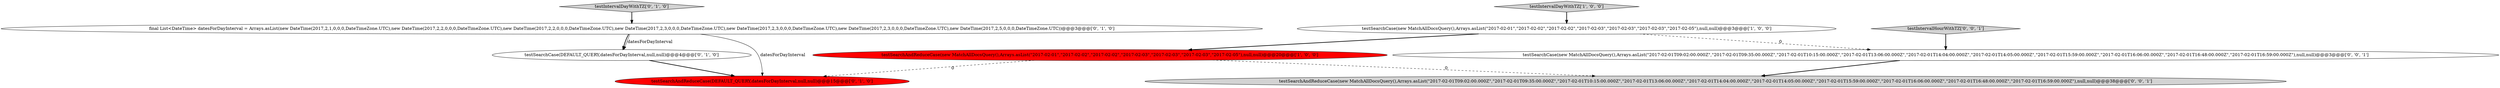 digraph {
8 [style = filled, label = "testSearchCase(new MatchAllDocsQuery(),Arrays.asList(\"2017-02-01T09:02:00.000Z\",\"2017-02-01T09:35:00.000Z\",\"2017-02-01T10:15:00.000Z\",\"2017-02-01T13:06:00.000Z\",\"2017-02-01T14:04:00.000Z\",\"2017-02-01T14:05:00.000Z\",\"2017-02-01T15:59:00.000Z\",\"2017-02-01T16:06:00.000Z\",\"2017-02-01T16:48:00.000Z\",\"2017-02-01T16:59:00.000Z\"),null,null)@@@3@@@['0', '0', '1']", fillcolor = white, shape = ellipse image = "AAA0AAABBB3BBB"];
1 [style = filled, label = "testSearchAndReduceCase(new MatchAllDocsQuery(),Arrays.asList(\"2017-02-01\",\"2017-02-02\",\"2017-02-02\",\"2017-02-03\",\"2017-02-03\",\"2017-02-03\",\"2017-02-05\"),null,null)@@@20@@@['1', '0', '0']", fillcolor = red, shape = ellipse image = "AAA1AAABBB1BBB"];
0 [style = filled, label = "testIntervalDayWithTZ['1', '0', '0']", fillcolor = lightgray, shape = diamond image = "AAA0AAABBB1BBB"];
5 [style = filled, label = "testSearchCase(DEFAULT_QUERY,datesForDayInterval,null,null)@@@4@@@['0', '1', '0']", fillcolor = white, shape = ellipse image = "AAA0AAABBB2BBB"];
6 [style = filled, label = "testSearchAndReduceCase(DEFAULT_QUERY,datesForDayInterval,null,null)@@@15@@@['0', '1', '0']", fillcolor = red, shape = ellipse image = "AAA1AAABBB2BBB"];
4 [style = filled, label = "testIntervalDayWithTZ['0', '1', '0']", fillcolor = lightgray, shape = diamond image = "AAA0AAABBB2BBB"];
2 [style = filled, label = "testSearchCase(new MatchAllDocsQuery(),Arrays.asList(\"2017-02-01\",\"2017-02-02\",\"2017-02-02\",\"2017-02-03\",\"2017-02-03\",\"2017-02-03\",\"2017-02-05\"),null,null)@@@3@@@['1', '0', '0']", fillcolor = white, shape = ellipse image = "AAA0AAABBB1BBB"];
3 [style = filled, label = "final List<DateTime> datesForDayInterval = Arrays.asList(new DateTime(2017,2,1,0,0,0,DateTimeZone.UTC),new DateTime(2017,2,2,0,0,0,DateTimeZone.UTC),new DateTime(2017,2,2,0,0,0,DateTimeZone.UTC),new DateTime(2017,2,3,0,0,0,DateTimeZone.UTC),new DateTime(2017,2,3,0,0,0,DateTimeZone.UTC),new DateTime(2017,2,3,0,0,0,DateTimeZone.UTC),new DateTime(2017,2,5,0,0,0,DateTimeZone.UTC))@@@3@@@['0', '1', '0']", fillcolor = white, shape = ellipse image = "AAA0AAABBB2BBB"];
9 [style = filled, label = "testIntervalHourWithTZ['0', '0', '1']", fillcolor = lightgray, shape = diamond image = "AAA0AAABBB3BBB"];
7 [style = filled, label = "testSearchAndReduceCase(new MatchAllDocsQuery(),Arrays.asList(\"2017-02-01T09:02:00.000Z\",\"2017-02-01T09:35:00.000Z\",\"2017-02-01T10:15:00.000Z\",\"2017-02-01T13:06:00.000Z\",\"2017-02-01T14:04:00.000Z\",\"2017-02-01T14:05:00.000Z\",\"2017-02-01T15:59:00.000Z\",\"2017-02-01T16:06:00.000Z\",\"2017-02-01T16:48:00.000Z\",\"2017-02-01T16:59:00.000Z\"),null,null)@@@38@@@['0', '0', '1']", fillcolor = lightgray, shape = ellipse image = "AAA0AAABBB3BBB"];
3->6 [style = solid, label="datesForDayInterval"];
4->3 [style = bold, label=""];
3->5 [style = bold, label=""];
5->6 [style = bold, label=""];
1->7 [style = dashed, label="0"];
9->8 [style = bold, label=""];
2->8 [style = dashed, label="0"];
1->6 [style = dashed, label="0"];
3->5 [style = solid, label="datesForDayInterval"];
2->1 [style = bold, label=""];
8->7 [style = bold, label=""];
0->2 [style = bold, label=""];
}
